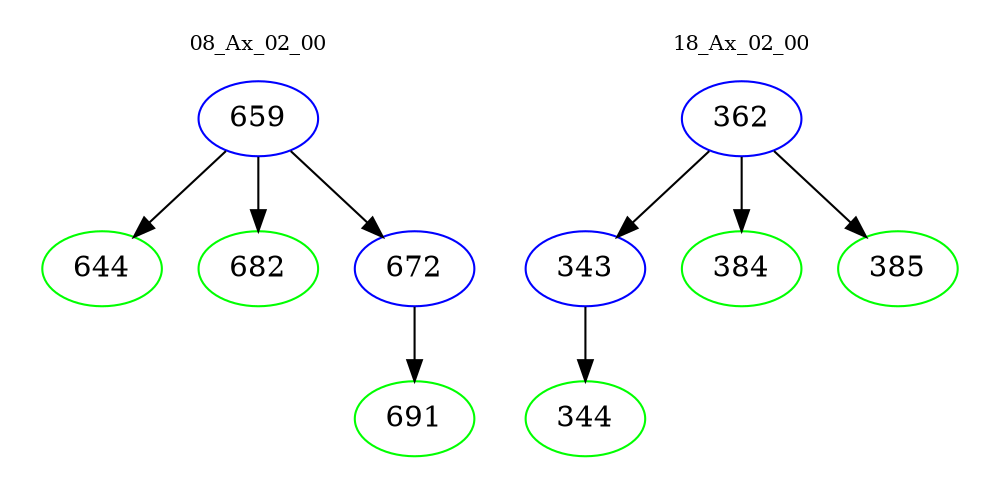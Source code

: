 digraph{
subgraph cluster_0 {
color = white
label = "08_Ax_02_00";
fontsize=10;
T0_659 [label="659", color="blue"]
T0_659 -> T0_644 [color="black"]
T0_644 [label="644", color="green"]
T0_659 -> T0_682 [color="black"]
T0_682 [label="682", color="green"]
T0_659 -> T0_672 [color="black"]
T0_672 [label="672", color="blue"]
T0_672 -> T0_691 [color="black"]
T0_691 [label="691", color="green"]
}
subgraph cluster_1 {
color = white
label = "18_Ax_02_00";
fontsize=10;
T1_362 [label="362", color="blue"]
T1_362 -> T1_343 [color="black"]
T1_343 [label="343", color="blue"]
T1_343 -> T1_344 [color="black"]
T1_344 [label="344", color="green"]
T1_362 -> T1_384 [color="black"]
T1_384 [label="384", color="green"]
T1_362 -> T1_385 [color="black"]
T1_385 [label="385", color="green"]
}
}
